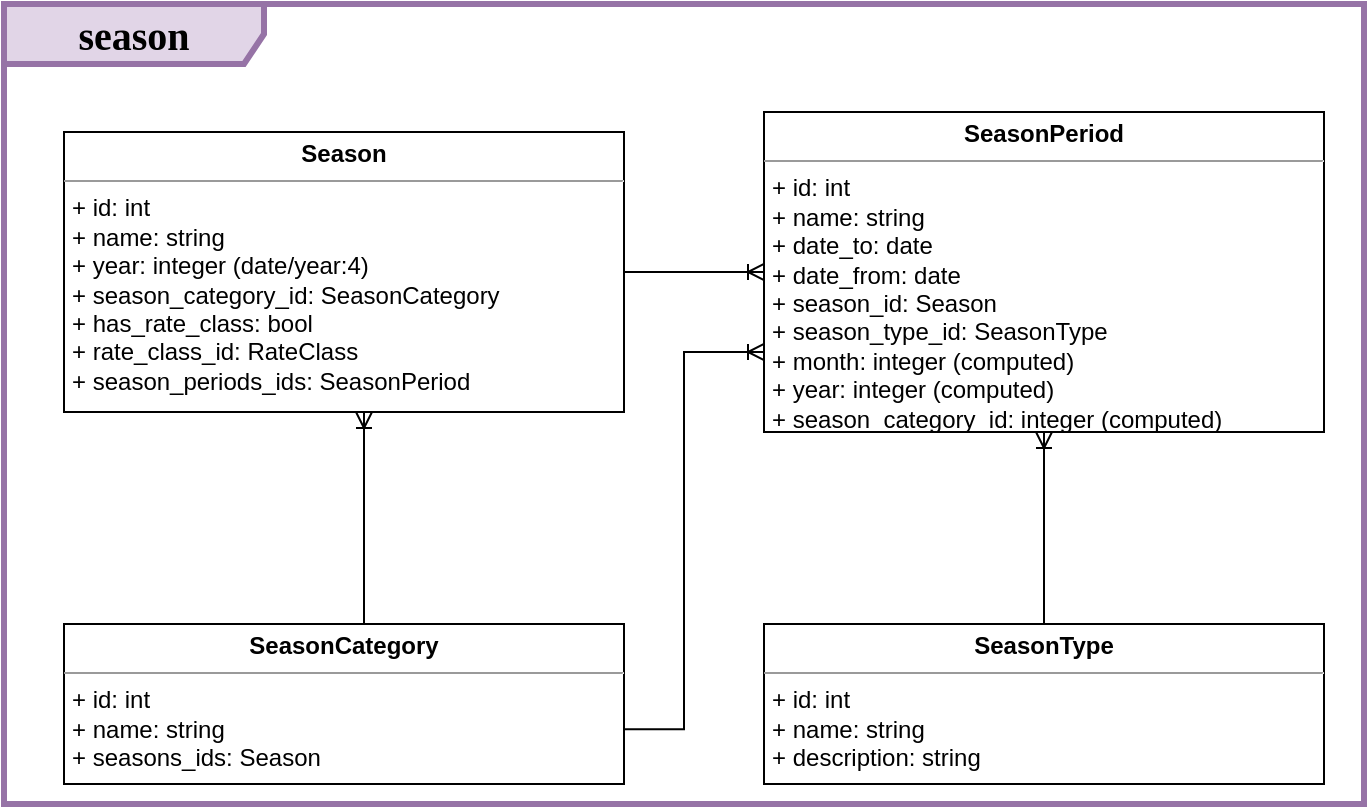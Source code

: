 <mxfile version="21.4.0" type="device">
  <diagram name="Page-1" id="wT2Dfgr3E7yfQVE8ecrK">
    <mxGraphModel dx="203" dy="-650" grid="1" gridSize="10" guides="1" tooltips="1" connect="1" arrows="1" fold="1" page="1" pageScale="1" pageWidth="827" pageHeight="1169" math="0" shadow="0">
      <root>
        <mxCell id="0" />
        <mxCell id="1" parent="0" />
        <mxCell id="i0K9PwE4xKo7czBH90BT-1" value="&lt;font style=&quot;font-size: 20px;&quot;&gt;&lt;b&gt;season&lt;/b&gt;&lt;/font&gt;" style="shape=umlFrame;whiteSpace=wrap;html=1;rounded=0;shadow=0;comic=0;labelBackgroundColor=none;strokeWidth=3;fontFamily=Verdana;fontSize=10;align=center;width=130;height=30;fillColor=#e1d5e7;strokeColor=#9673a6;" parent="1" vertex="1">
          <mxGeometry x="880" y="1200" width="680" height="400" as="geometry" />
        </mxCell>
        <mxCell id="i0K9PwE4xKo7czBH90BT-2" style="edgeStyle=orthogonalEdgeStyle;rounded=0;orthogonalLoop=1;jettySize=auto;html=1;entryX=0.5;entryY=0;entryDx=0;entryDy=0;startArrow=ERoneToMany;startFill=0;endArrow=none;endFill=0;" parent="1" source="i0K9PwE4xKo7czBH90BT-3" target="i0K9PwE4xKo7czBH90BT-5" edge="1">
          <mxGeometry relative="1" as="geometry">
            <Array as="points">
              <mxPoint x="1060" y="1430" />
              <mxPoint x="1060" y="1430" />
            </Array>
          </mxGeometry>
        </mxCell>
        <mxCell id="i0K9PwE4xKo7czBH90BT-3" value="&lt;p style=&quot;margin: 0px ; margin-top: 4px ; text-align: center&quot;&gt;&lt;b&gt;Season&lt;/b&gt;&lt;/p&gt;&lt;hr size=&quot;1&quot;&gt;&lt;p style=&quot;margin: 0px ; margin-left: 4px&quot;&gt;+ id: int&lt;/p&gt;&lt;p style=&quot;margin: 0px ; margin-left: 4px&quot;&gt;+ name: string&lt;/p&gt;&lt;p style=&quot;margin: 0px ; margin-left: 4px&quot;&gt;+ year: integer (date/year:4)&lt;/p&gt;&lt;p style=&quot;margin: 0px ; margin-left: 4px&quot;&gt;+ season_category_id: SeasonCategory&lt;/p&gt;&lt;p style=&quot;margin: 0px ; margin-left: 4px&quot;&gt;+ has_rate_class: bool&lt;/p&gt;&lt;p style=&quot;margin: 0px ; margin-left: 4px&quot;&gt;+ rate_class_id: RateClass&lt;/p&gt;&lt;p style=&quot;margin: 0px ; margin-left: 4px&quot;&gt;+ season_periods_ids: SeasonPeriod&lt;/p&gt;&lt;p style=&quot;margin: 0px ; margin-left: 4px&quot;&gt;&lt;br&gt;&lt;/p&gt;&lt;p style=&quot;margin: 0px ; margin-left: 4px&quot;&gt;&lt;br&gt;&lt;/p&gt;&lt;p style=&quot;margin: 0px ; margin-left: 4px&quot;&gt;&lt;br&gt;&lt;/p&gt;&lt;p style=&quot;margin: 0px ; margin-left: 4px&quot;&gt;&lt;br&gt;&lt;/p&gt;&lt;p style=&quot;margin: 0px 0px 0px 4px;&quot;&gt;&lt;br&gt;&lt;/p&gt;&lt;p style=&quot;margin: 0px 0px 0px 4px;&quot;&gt;&lt;br&gt;&lt;/p&gt;&lt;p style=&quot;margin: 0px 0px 0px 4px;&quot;&gt;&lt;br&gt;&lt;/p&gt;&lt;p style=&quot;margin: 0px 0px 0px 4px;&quot;&gt;&lt;br&gt;&lt;/p&gt;&lt;p style=&quot;margin: 0px 0px 0px 4px;&quot;&gt;&lt;br&gt;&lt;/p&gt;" style="verticalAlign=top;align=left;overflow=fill;fontSize=12;fontFamily=Helvetica;html=1;rounded=0;shadow=0;comic=0;labelBackgroundColor=none;strokeWidth=1" parent="1" vertex="1">
          <mxGeometry x="910" y="1264" width="280" height="140" as="geometry" />
        </mxCell>
        <mxCell id="i0K9PwE4xKo7czBH90BT-4" style="edgeStyle=orthogonalEdgeStyle;rounded=0;orthogonalLoop=1;jettySize=auto;html=1;entryX=0.994;entryY=0.658;entryDx=0;entryDy=0;startArrow=ERoneToMany;startFill=0;endArrow=none;endFill=0;exitX=0;exitY=0.75;exitDx=0;exitDy=0;entryPerimeter=0;" parent="1" source="i0K9PwE4xKo7czBH90BT-8" target="i0K9PwE4xKo7czBH90BT-5" edge="1">
          <mxGeometry relative="1" as="geometry">
            <Array as="points">
              <mxPoint x="1220" y="1374" />
              <mxPoint x="1220" y="1563" />
            </Array>
          </mxGeometry>
        </mxCell>
        <mxCell id="i0K9PwE4xKo7czBH90BT-5" value="&lt;p style=&quot;margin: 0px ; margin-top: 4px ; text-align: center&quot;&gt;&lt;b&gt;SeasonCategory&lt;/b&gt;&lt;/p&gt;&lt;hr size=&quot;1&quot;&gt;&lt;p style=&quot;margin: 0px ; margin-left: 4px&quot;&gt;+ id: int&lt;/p&gt;&lt;p style=&quot;margin: 0px ; margin-left: 4px&quot;&gt;+ name: string&lt;/p&gt;&lt;p style=&quot;margin: 0px ; margin-left: 4px&quot;&gt;+ seasons_ids: Season&lt;/p&gt;&lt;p style=&quot;margin: 0px ; margin-left: 4px&quot;&gt;&lt;br&gt;&lt;/p&gt;&lt;p style=&quot;margin: 0px ; margin-left: 4px&quot;&gt;&lt;br&gt;&lt;/p&gt;&lt;p style=&quot;margin: 0px ; margin-left: 4px&quot;&gt;&lt;br&gt;&lt;/p&gt;&lt;p style=&quot;margin: 0px ; margin-left: 4px&quot;&gt;&lt;br&gt;&lt;/p&gt;&lt;p style=&quot;margin: 0px 0px 0px 4px;&quot;&gt;&lt;br&gt;&lt;/p&gt;&lt;p style=&quot;margin: 0px 0px 0px 4px;&quot;&gt;&lt;br&gt;&lt;/p&gt;&lt;p style=&quot;margin: 0px 0px 0px 4px;&quot;&gt;&lt;br&gt;&lt;/p&gt;&lt;p style=&quot;margin: 0px 0px 0px 4px;&quot;&gt;&lt;br&gt;&lt;/p&gt;&lt;p style=&quot;margin: 0px 0px 0px 4px;&quot;&gt;&lt;br&gt;&lt;/p&gt;" style="verticalAlign=top;align=left;overflow=fill;fontSize=12;fontFamily=Helvetica;html=1;rounded=0;shadow=0;comic=0;labelBackgroundColor=none;strokeWidth=1" parent="1" vertex="1">
          <mxGeometry x="910" y="1510" width="280" height="80" as="geometry" />
        </mxCell>
        <mxCell id="i0K9PwE4xKo7czBH90BT-6" style="edgeStyle=orthogonalEdgeStyle;rounded=0;orthogonalLoop=1;jettySize=auto;html=1;entryX=1;entryY=0.5;entryDx=0;entryDy=0;startArrow=ERoneToMany;startFill=0;endArrow=none;endFill=0;" parent="1" source="i0K9PwE4xKo7czBH90BT-8" target="i0K9PwE4xKo7czBH90BT-3" edge="1">
          <mxGeometry relative="1" as="geometry" />
        </mxCell>
        <mxCell id="i0K9PwE4xKo7czBH90BT-7" style="edgeStyle=orthogonalEdgeStyle;rounded=0;orthogonalLoop=1;jettySize=auto;html=1;entryX=0.5;entryY=0;entryDx=0;entryDy=0;startArrow=ERoneToMany;startFill=0;endArrow=none;endFill=0;" parent="1" source="i0K9PwE4xKo7czBH90BT-8" target="i0K9PwE4xKo7czBH90BT-9" edge="1">
          <mxGeometry relative="1" as="geometry" />
        </mxCell>
        <mxCell id="i0K9PwE4xKo7czBH90BT-8" value="&lt;p style=&quot;margin: 0px ; margin-top: 4px ; text-align: center&quot;&gt;&lt;b&gt;SeasonPeriod&lt;/b&gt;&lt;/p&gt;&lt;hr size=&quot;1&quot;&gt;&lt;p style=&quot;margin: 0px ; margin-left: 4px&quot;&gt;+ id: int&lt;/p&gt;&lt;p style=&quot;margin: 0px ; margin-left: 4px&quot;&gt;+ name: string&lt;/p&gt;&lt;p style=&quot;margin: 0px ; margin-left: 4px&quot;&gt;+ date_to: date&lt;/p&gt;&lt;p style=&quot;margin: 0px ; margin-left: 4px&quot;&gt;+ date_from: date&lt;/p&gt;&lt;p style=&quot;margin: 0px ; margin-left: 4px&quot;&gt;+ season_id: Season&lt;/p&gt;&lt;p style=&quot;margin: 0px ; margin-left: 4px&quot;&gt;+ season_type_id: SeasonType&lt;/p&gt;&lt;p style=&quot;margin: 0px ; margin-left: 4px&quot;&gt;+ month: integer (computed)&lt;/p&gt;&lt;p style=&quot;margin: 0px ; margin-left: 4px&quot;&gt;+ year: integer (computed)&lt;/p&gt;&lt;p style=&quot;margin: 0px ; margin-left: 4px&quot;&gt;+ season_category_id: integer (computed)&lt;/p&gt;&lt;p style=&quot;margin: 0px ; margin-left: 4px&quot;&gt;&lt;br&gt;&lt;/p&gt;&lt;p style=&quot;margin: 0px ; margin-left: 4px&quot;&gt;&lt;br&gt;&lt;/p&gt;&lt;p style=&quot;margin: 0px ; margin-left: 4px&quot;&gt;&lt;br&gt;&lt;/p&gt;&lt;p style=&quot;margin: 0px ; margin-left: 4px&quot;&gt;&lt;br&gt;&lt;/p&gt;&lt;p style=&quot;margin: 0px 0px 0px 4px;&quot;&gt;&lt;br&gt;&lt;/p&gt;&lt;p style=&quot;margin: 0px 0px 0px 4px;&quot;&gt;&lt;br&gt;&lt;/p&gt;&lt;p style=&quot;margin: 0px 0px 0px 4px;&quot;&gt;&lt;br&gt;&lt;/p&gt;&lt;p style=&quot;margin: 0px 0px 0px 4px;&quot;&gt;&lt;br&gt;&lt;/p&gt;&lt;p style=&quot;margin: 0px 0px 0px 4px;&quot;&gt;&lt;br&gt;&lt;/p&gt;" style="verticalAlign=top;align=left;overflow=fill;fontSize=12;fontFamily=Helvetica;html=1;rounded=0;shadow=0;comic=0;labelBackgroundColor=none;strokeWidth=1" parent="1" vertex="1">
          <mxGeometry x="1260" y="1254" width="280" height="160" as="geometry" />
        </mxCell>
        <mxCell id="i0K9PwE4xKo7czBH90BT-9" value="&lt;p style=&quot;margin: 0px ; margin-top: 4px ; text-align: center&quot;&gt;&lt;b&gt;SeasonType&lt;/b&gt;&lt;/p&gt;&lt;hr size=&quot;1&quot;&gt;&lt;p style=&quot;margin: 0px ; margin-left: 4px&quot;&gt;+ id: int&lt;/p&gt;&lt;p style=&quot;margin: 0px ; margin-left: 4px&quot;&gt;+ name: string&lt;/p&gt;&lt;p style=&quot;margin: 0px ; margin-left: 4px&quot;&gt;+ description: string&lt;/p&gt;&lt;p style=&quot;margin: 0px ; margin-left: 4px&quot;&gt;&lt;br&gt;&lt;/p&gt;&lt;p style=&quot;margin: 0px ; margin-left: 4px&quot;&gt;&lt;br&gt;&lt;/p&gt;&lt;p style=&quot;margin: 0px ; margin-left: 4px&quot;&gt;&lt;br&gt;&lt;/p&gt;&lt;p style=&quot;margin: 0px ; margin-left: 4px&quot;&gt;&lt;br&gt;&lt;/p&gt;&lt;p style=&quot;margin: 0px 0px 0px 4px;&quot;&gt;&lt;br&gt;&lt;/p&gt;&lt;p style=&quot;margin: 0px 0px 0px 4px;&quot;&gt;&lt;br&gt;&lt;/p&gt;&lt;p style=&quot;margin: 0px 0px 0px 4px;&quot;&gt;&lt;br&gt;&lt;/p&gt;&lt;p style=&quot;margin: 0px 0px 0px 4px;&quot;&gt;&lt;br&gt;&lt;/p&gt;&lt;p style=&quot;margin: 0px 0px 0px 4px;&quot;&gt;&lt;br&gt;&lt;/p&gt;" style="verticalAlign=top;align=left;overflow=fill;fontSize=12;fontFamily=Helvetica;html=1;rounded=0;shadow=0;comic=0;labelBackgroundColor=none;strokeWidth=1" parent="1" vertex="1">
          <mxGeometry x="1260" y="1510" width="280" height="80" as="geometry" />
        </mxCell>
      </root>
    </mxGraphModel>
  </diagram>
</mxfile>
